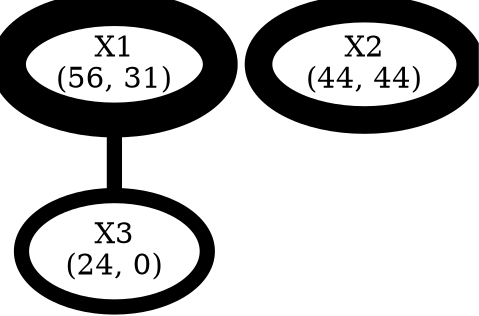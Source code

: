digraph {
	"X1
(56, 31)" [color=black fillcolor=white fontcolor=black penwidth=16.727665656298775 style=filled]
	"X2
(44, 44)" [color=black fillcolor=white fontcolor=black penwidth=13.272334343701226 style=filled]
	"X3
(24, 0)" [color=black fillcolor=white fontcolor=black penwidth=7.310509921864432 style=filled]
	"X1
(56, 31)" -> "X3
(24, 0)" [color=black dir=none fontcolor=black penwidth=7.310509921864432]
}
